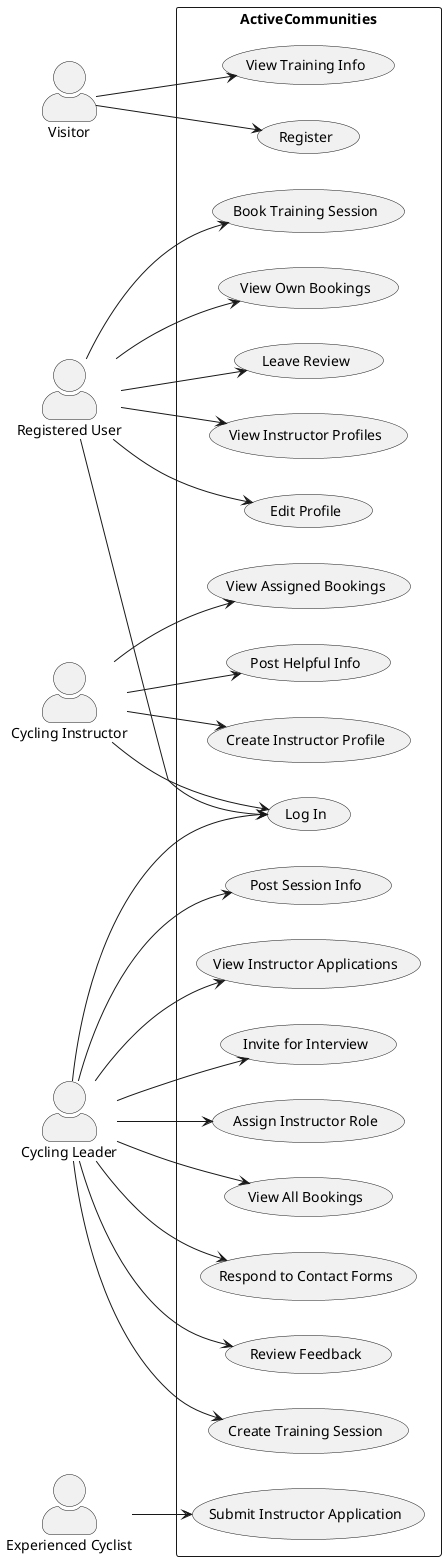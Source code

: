 @startuml
left to right direction
skinparam actorStyle awesome

actor Visitor
actor "Registered User" as User
actor "Cycling Instructor" as Instructor
actor "Cycling Leader" as Leader
actor "Experienced Cyclist" as EC

rectangle ActiveCommunities {

    (View Training Info)
    (Register)
    (Log In)
    (Book Training Session)
    (View Own Bookings)
    (Leave Review)
    (View Instructor Profiles)
    (Edit Profile)
    (Submit Instructor Application)
    (View Instructor Applications)
    (Invite for Interview)
    (Assign Instructor Role)
    (Create Instructor Profile)
    (View Assigned Bookings)
    (Post Helpful Info)
    (Create Training Session)
    (Post Session Info)
    (View All Bookings)
    (Respond to Contact Forms)
    (Review Feedback)

}

' === Actor Use Case Connections ===

' Visitor
Visitor --> (View Training Info)
Visitor --> (Register)

' Registered User
User --> (Log In)
User --> (Book Training Session)
User --> (View Own Bookings)
User --> (Leave Review)
User --> (View Instructor Profiles)
User --> (Edit Profile)

' Experienced Cyclist
EC --> (Submit Instructor Application)

' Instructor
Instructor --> (Log In)
Instructor --> (Create Instructor Profile)
Instructor --> (View Assigned Bookings)
Instructor --> (Post Helpful Info)

' Leader
Leader --> (Log In)
Leader --> (View Instructor Applications)
Leader --> (Invite for Interview)
Leader --> (Assign Instructor Role)
Leader --> (Create Training Session)
Leader --> (Post Session Info)
Leader --> (View All Bookings)
Leader --> (Respond to Contact Forms)
Leader --> (Review Feedback)

@enduml
